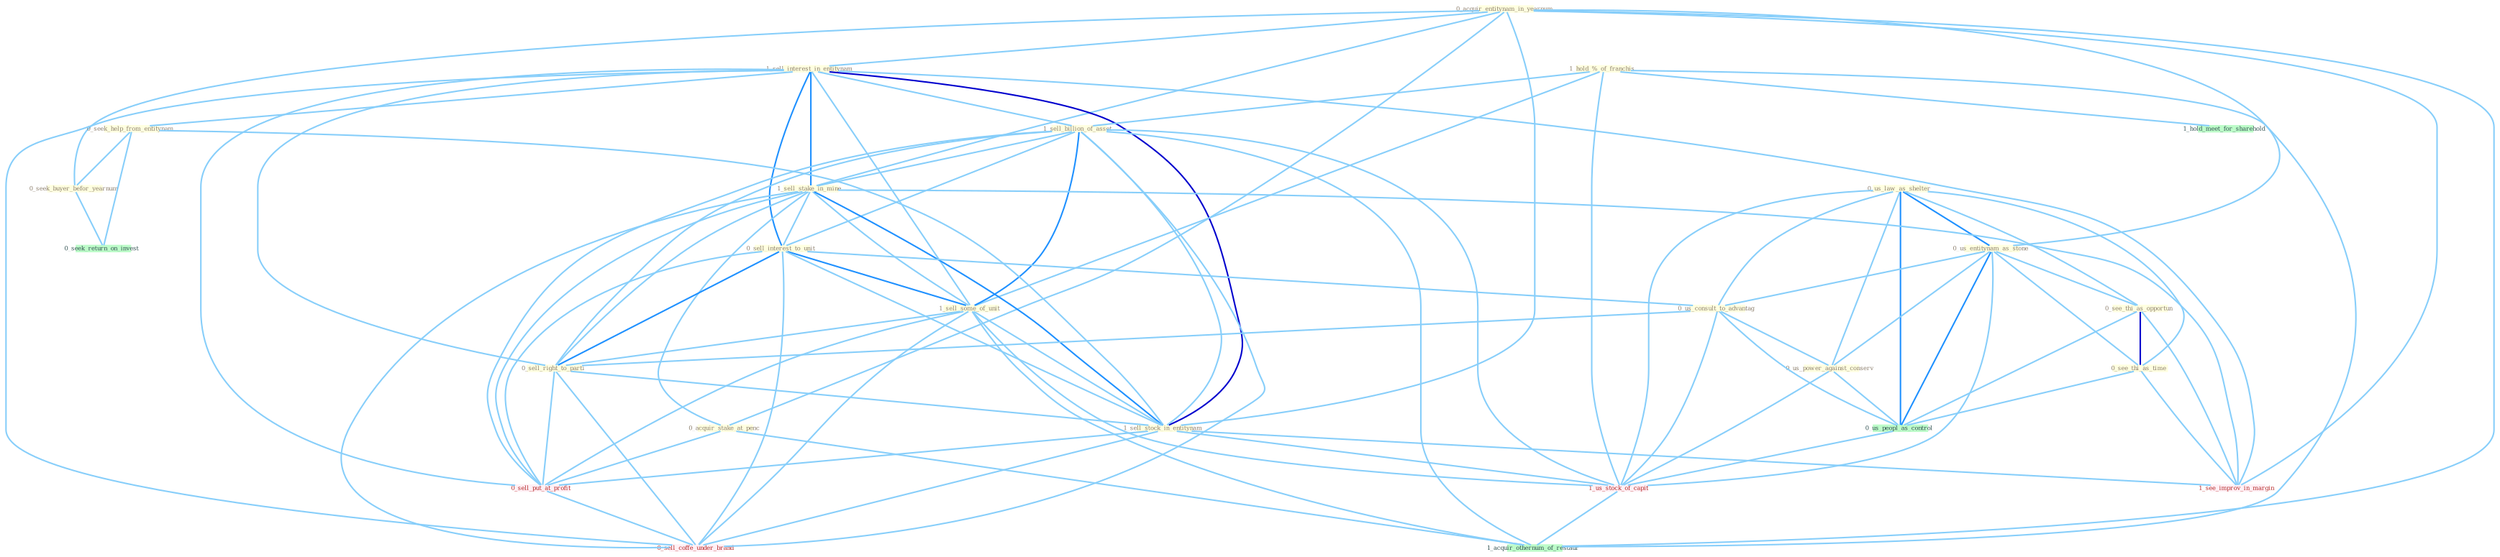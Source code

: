 Graph G{ 
    node
    [shape=polygon,style=filled,width=.5,height=.06,color="#BDFCC9",fixedsize=true,fontsize=4,
    fontcolor="#2f4f4f"];
    {node
    [color="#ffffe0", fontcolor="#8b7d6b"] "0_acquir_entitynam_in_yearnum " "1_sell_interest_in_entitynam " "1_hold_%_of_franchis " "0_us_law_as_shelter " "1_sell_billion_of_asset " "1_sell_stake_in_mine " "0_sell_interest_to_unit " "1_sell_some_of_unit " "0_us_entitynam_as_stone " "0_see_thi_as_opportun " "0_us_consult_to_advantag " "0_acquir_stake_at_penc " "0_seek_help_from_entitynam " "0_sell_right_to_parti " "0_seek_buyer_befor_yearnum " "1_sell_stock_in_entitynam " "0_us_power_against_conserv " "0_see_thi_as_time "}
{node [color="#fff0f5", fontcolor="#b22222"] "0_sell_put_at_profit " "1_us_stock_of_capit " "1_see_improv_in_margin " "0_sell_coffe_under_brand "}
edge [color="#B0E2FF"];

	"0_acquir_entitynam_in_yearnum " -- "1_sell_interest_in_entitynam " [w="1", color="#87cefa" ];
	"0_acquir_entitynam_in_yearnum " -- "1_sell_stake_in_mine " [w="1", color="#87cefa" ];
	"0_acquir_entitynam_in_yearnum " -- "0_us_entitynam_as_stone " [w="1", color="#87cefa" ];
	"0_acquir_entitynam_in_yearnum " -- "0_acquir_stake_at_penc " [w="1", color="#87cefa" ];
	"0_acquir_entitynam_in_yearnum " -- "0_seek_buyer_befor_yearnum " [w="1", color="#87cefa" ];
	"0_acquir_entitynam_in_yearnum " -- "1_sell_stock_in_entitynam " [w="1", color="#87cefa" ];
	"0_acquir_entitynam_in_yearnum " -- "1_see_improv_in_margin " [w="1", color="#87cefa" ];
	"0_acquir_entitynam_in_yearnum " -- "1_acquir_othernum_of_restaur " [w="1", color="#87cefa" ];
	"1_sell_interest_in_entitynam " -- "1_sell_billion_of_asset " [w="1", color="#87cefa" ];
	"1_sell_interest_in_entitynam " -- "1_sell_stake_in_mine " [w="2", color="#1e90ff" , len=0.8];
	"1_sell_interest_in_entitynam " -- "0_sell_interest_to_unit " [w="2", color="#1e90ff" , len=0.8];
	"1_sell_interest_in_entitynam " -- "1_sell_some_of_unit " [w="1", color="#87cefa" ];
	"1_sell_interest_in_entitynam " -- "0_seek_help_from_entitynam " [w="1", color="#87cefa" ];
	"1_sell_interest_in_entitynam " -- "0_sell_right_to_parti " [w="1", color="#87cefa" ];
	"1_sell_interest_in_entitynam " -- "1_sell_stock_in_entitynam " [w="3", color="#0000cd" , len=0.6];
	"1_sell_interest_in_entitynam " -- "0_sell_put_at_profit " [w="1", color="#87cefa" ];
	"1_sell_interest_in_entitynam " -- "1_see_improv_in_margin " [w="1", color="#87cefa" ];
	"1_sell_interest_in_entitynam " -- "0_sell_coffe_under_brand " [w="1", color="#87cefa" ];
	"1_hold_%_of_franchis " -- "1_sell_billion_of_asset " [w="1", color="#87cefa" ];
	"1_hold_%_of_franchis " -- "1_sell_some_of_unit " [w="1", color="#87cefa" ];
	"1_hold_%_of_franchis " -- "1_us_stock_of_capit " [w="1", color="#87cefa" ];
	"1_hold_%_of_franchis " -- "1_hold_meet_for_sharehold " [w="1", color="#87cefa" ];
	"1_hold_%_of_franchis " -- "1_acquir_othernum_of_restaur " [w="1", color="#87cefa" ];
	"0_us_law_as_shelter " -- "0_us_entitynam_as_stone " [w="2", color="#1e90ff" , len=0.8];
	"0_us_law_as_shelter " -- "0_see_thi_as_opportun " [w="1", color="#87cefa" ];
	"0_us_law_as_shelter " -- "0_us_consult_to_advantag " [w="1", color="#87cefa" ];
	"0_us_law_as_shelter " -- "0_us_power_against_conserv " [w="1", color="#87cefa" ];
	"0_us_law_as_shelter " -- "0_see_thi_as_time " [w="1", color="#87cefa" ];
	"0_us_law_as_shelter " -- "0_us_peopl_as_control " [w="2", color="#1e90ff" , len=0.8];
	"0_us_law_as_shelter " -- "1_us_stock_of_capit " [w="1", color="#87cefa" ];
	"1_sell_billion_of_asset " -- "1_sell_stake_in_mine " [w="1", color="#87cefa" ];
	"1_sell_billion_of_asset " -- "0_sell_interest_to_unit " [w="1", color="#87cefa" ];
	"1_sell_billion_of_asset " -- "1_sell_some_of_unit " [w="2", color="#1e90ff" , len=0.8];
	"1_sell_billion_of_asset " -- "0_sell_right_to_parti " [w="1", color="#87cefa" ];
	"1_sell_billion_of_asset " -- "1_sell_stock_in_entitynam " [w="1", color="#87cefa" ];
	"1_sell_billion_of_asset " -- "0_sell_put_at_profit " [w="1", color="#87cefa" ];
	"1_sell_billion_of_asset " -- "1_us_stock_of_capit " [w="1", color="#87cefa" ];
	"1_sell_billion_of_asset " -- "0_sell_coffe_under_brand " [w="1", color="#87cefa" ];
	"1_sell_billion_of_asset " -- "1_acquir_othernum_of_restaur " [w="1", color="#87cefa" ];
	"1_sell_stake_in_mine " -- "0_sell_interest_to_unit " [w="1", color="#87cefa" ];
	"1_sell_stake_in_mine " -- "1_sell_some_of_unit " [w="1", color="#87cefa" ];
	"1_sell_stake_in_mine " -- "0_acquir_stake_at_penc " [w="1", color="#87cefa" ];
	"1_sell_stake_in_mine " -- "0_sell_right_to_parti " [w="1", color="#87cefa" ];
	"1_sell_stake_in_mine " -- "1_sell_stock_in_entitynam " [w="2", color="#1e90ff" , len=0.8];
	"1_sell_stake_in_mine " -- "0_sell_put_at_profit " [w="1", color="#87cefa" ];
	"1_sell_stake_in_mine " -- "1_see_improv_in_margin " [w="1", color="#87cefa" ];
	"1_sell_stake_in_mine " -- "0_sell_coffe_under_brand " [w="1", color="#87cefa" ];
	"0_sell_interest_to_unit " -- "1_sell_some_of_unit " [w="2", color="#1e90ff" , len=0.8];
	"0_sell_interest_to_unit " -- "0_us_consult_to_advantag " [w="1", color="#87cefa" ];
	"0_sell_interest_to_unit " -- "0_sell_right_to_parti " [w="2", color="#1e90ff" , len=0.8];
	"0_sell_interest_to_unit " -- "1_sell_stock_in_entitynam " [w="1", color="#87cefa" ];
	"0_sell_interest_to_unit " -- "0_sell_put_at_profit " [w="1", color="#87cefa" ];
	"0_sell_interest_to_unit " -- "0_sell_coffe_under_brand " [w="1", color="#87cefa" ];
	"1_sell_some_of_unit " -- "0_sell_right_to_parti " [w="1", color="#87cefa" ];
	"1_sell_some_of_unit " -- "1_sell_stock_in_entitynam " [w="1", color="#87cefa" ];
	"1_sell_some_of_unit " -- "0_sell_put_at_profit " [w="1", color="#87cefa" ];
	"1_sell_some_of_unit " -- "1_us_stock_of_capit " [w="1", color="#87cefa" ];
	"1_sell_some_of_unit " -- "0_sell_coffe_under_brand " [w="1", color="#87cefa" ];
	"1_sell_some_of_unit " -- "1_acquir_othernum_of_restaur " [w="1", color="#87cefa" ];
	"0_us_entitynam_as_stone " -- "0_see_thi_as_opportun " [w="1", color="#87cefa" ];
	"0_us_entitynam_as_stone " -- "0_us_consult_to_advantag " [w="1", color="#87cefa" ];
	"0_us_entitynam_as_stone " -- "0_us_power_against_conserv " [w="1", color="#87cefa" ];
	"0_us_entitynam_as_stone " -- "0_see_thi_as_time " [w="1", color="#87cefa" ];
	"0_us_entitynam_as_stone " -- "0_us_peopl_as_control " [w="2", color="#1e90ff" , len=0.8];
	"0_us_entitynam_as_stone " -- "1_us_stock_of_capit " [w="1", color="#87cefa" ];
	"0_see_thi_as_opportun " -- "0_see_thi_as_time " [w="3", color="#0000cd" , len=0.6];
	"0_see_thi_as_opportun " -- "0_us_peopl_as_control " [w="1", color="#87cefa" ];
	"0_see_thi_as_opportun " -- "1_see_improv_in_margin " [w="1", color="#87cefa" ];
	"0_us_consult_to_advantag " -- "0_sell_right_to_parti " [w="1", color="#87cefa" ];
	"0_us_consult_to_advantag " -- "0_us_power_against_conserv " [w="1", color="#87cefa" ];
	"0_us_consult_to_advantag " -- "0_us_peopl_as_control " [w="1", color="#87cefa" ];
	"0_us_consult_to_advantag " -- "1_us_stock_of_capit " [w="1", color="#87cefa" ];
	"0_acquir_stake_at_penc " -- "0_sell_put_at_profit " [w="1", color="#87cefa" ];
	"0_acquir_stake_at_penc " -- "1_acquir_othernum_of_restaur " [w="1", color="#87cefa" ];
	"0_seek_help_from_entitynam " -- "0_seek_buyer_befor_yearnum " [w="1", color="#87cefa" ];
	"0_seek_help_from_entitynam " -- "1_sell_stock_in_entitynam " [w="1", color="#87cefa" ];
	"0_seek_help_from_entitynam " -- "0_seek_return_on_invest " [w="1", color="#87cefa" ];
	"0_sell_right_to_parti " -- "1_sell_stock_in_entitynam " [w="1", color="#87cefa" ];
	"0_sell_right_to_parti " -- "0_sell_put_at_profit " [w="1", color="#87cefa" ];
	"0_sell_right_to_parti " -- "0_sell_coffe_under_brand " [w="1", color="#87cefa" ];
	"0_seek_buyer_befor_yearnum " -- "0_seek_return_on_invest " [w="1", color="#87cefa" ];
	"1_sell_stock_in_entitynam " -- "0_sell_put_at_profit " [w="1", color="#87cefa" ];
	"1_sell_stock_in_entitynam " -- "1_us_stock_of_capit " [w="1", color="#87cefa" ];
	"1_sell_stock_in_entitynam " -- "1_see_improv_in_margin " [w="1", color="#87cefa" ];
	"1_sell_stock_in_entitynam " -- "0_sell_coffe_under_brand " [w="1", color="#87cefa" ];
	"0_us_power_against_conserv " -- "0_us_peopl_as_control " [w="1", color="#87cefa" ];
	"0_us_power_against_conserv " -- "1_us_stock_of_capit " [w="1", color="#87cefa" ];
	"0_see_thi_as_time " -- "0_us_peopl_as_control " [w="1", color="#87cefa" ];
	"0_see_thi_as_time " -- "1_see_improv_in_margin " [w="1", color="#87cefa" ];
	"0_us_peopl_as_control " -- "1_us_stock_of_capit " [w="1", color="#87cefa" ];
	"0_sell_put_at_profit " -- "0_sell_coffe_under_brand " [w="1", color="#87cefa" ];
	"1_us_stock_of_capit " -- "1_acquir_othernum_of_restaur " [w="1", color="#87cefa" ];
}